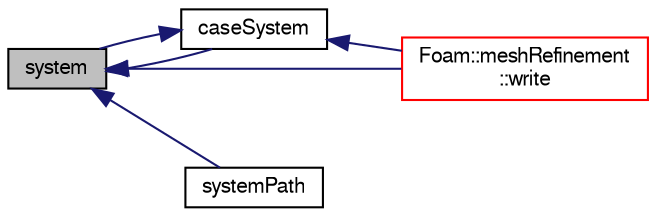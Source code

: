 digraph "system"
{
  bgcolor="transparent";
  edge [fontname="FreeSans",fontsize="10",labelfontname="FreeSans",labelfontsize="10"];
  node [fontname="FreeSans",fontsize="10",shape=record];
  rankdir="LR";
  Node206 [label="system",height=0.2,width=0.4,color="black", fillcolor="grey75", style="filled", fontcolor="black"];
  Node206 -> Node207 [dir="back",color="midnightblue",fontsize="10",style="solid",fontname="FreeSans"];
  Node207 [label="caseSystem",height=0.2,width=0.4,color="black",URL="$a26354.html#ac6d4082a58417d8307bf4a969df642d0",tooltip="Return system name for the case. "];
  Node207 -> Node208 [dir="back",color="midnightblue",fontsize="10",style="solid",fontname="FreeSans"];
  Node208 [label="Foam::meshRefinement\l::write",height=0.2,width=0.4,color="red",URL="$a24662.html#ad48b7b943e88478c15879659cce7aebc",tooltip="Write mesh and all data. "];
  Node207 -> Node206 [dir="back",color="midnightblue",fontsize="10",style="solid",fontname="FreeSans"];
  Node206 -> Node219 [dir="back",color="midnightblue",fontsize="10",style="solid",fontname="FreeSans"];
  Node219 [label="systemPath",height=0.2,width=0.4,color="black",URL="$a26354.html#ad3bf5083eff42cc97f95733426977660",tooltip="Return system path. "];
  Node206 -> Node208 [dir="back",color="midnightblue",fontsize="10",style="solid",fontname="FreeSans"];
}
